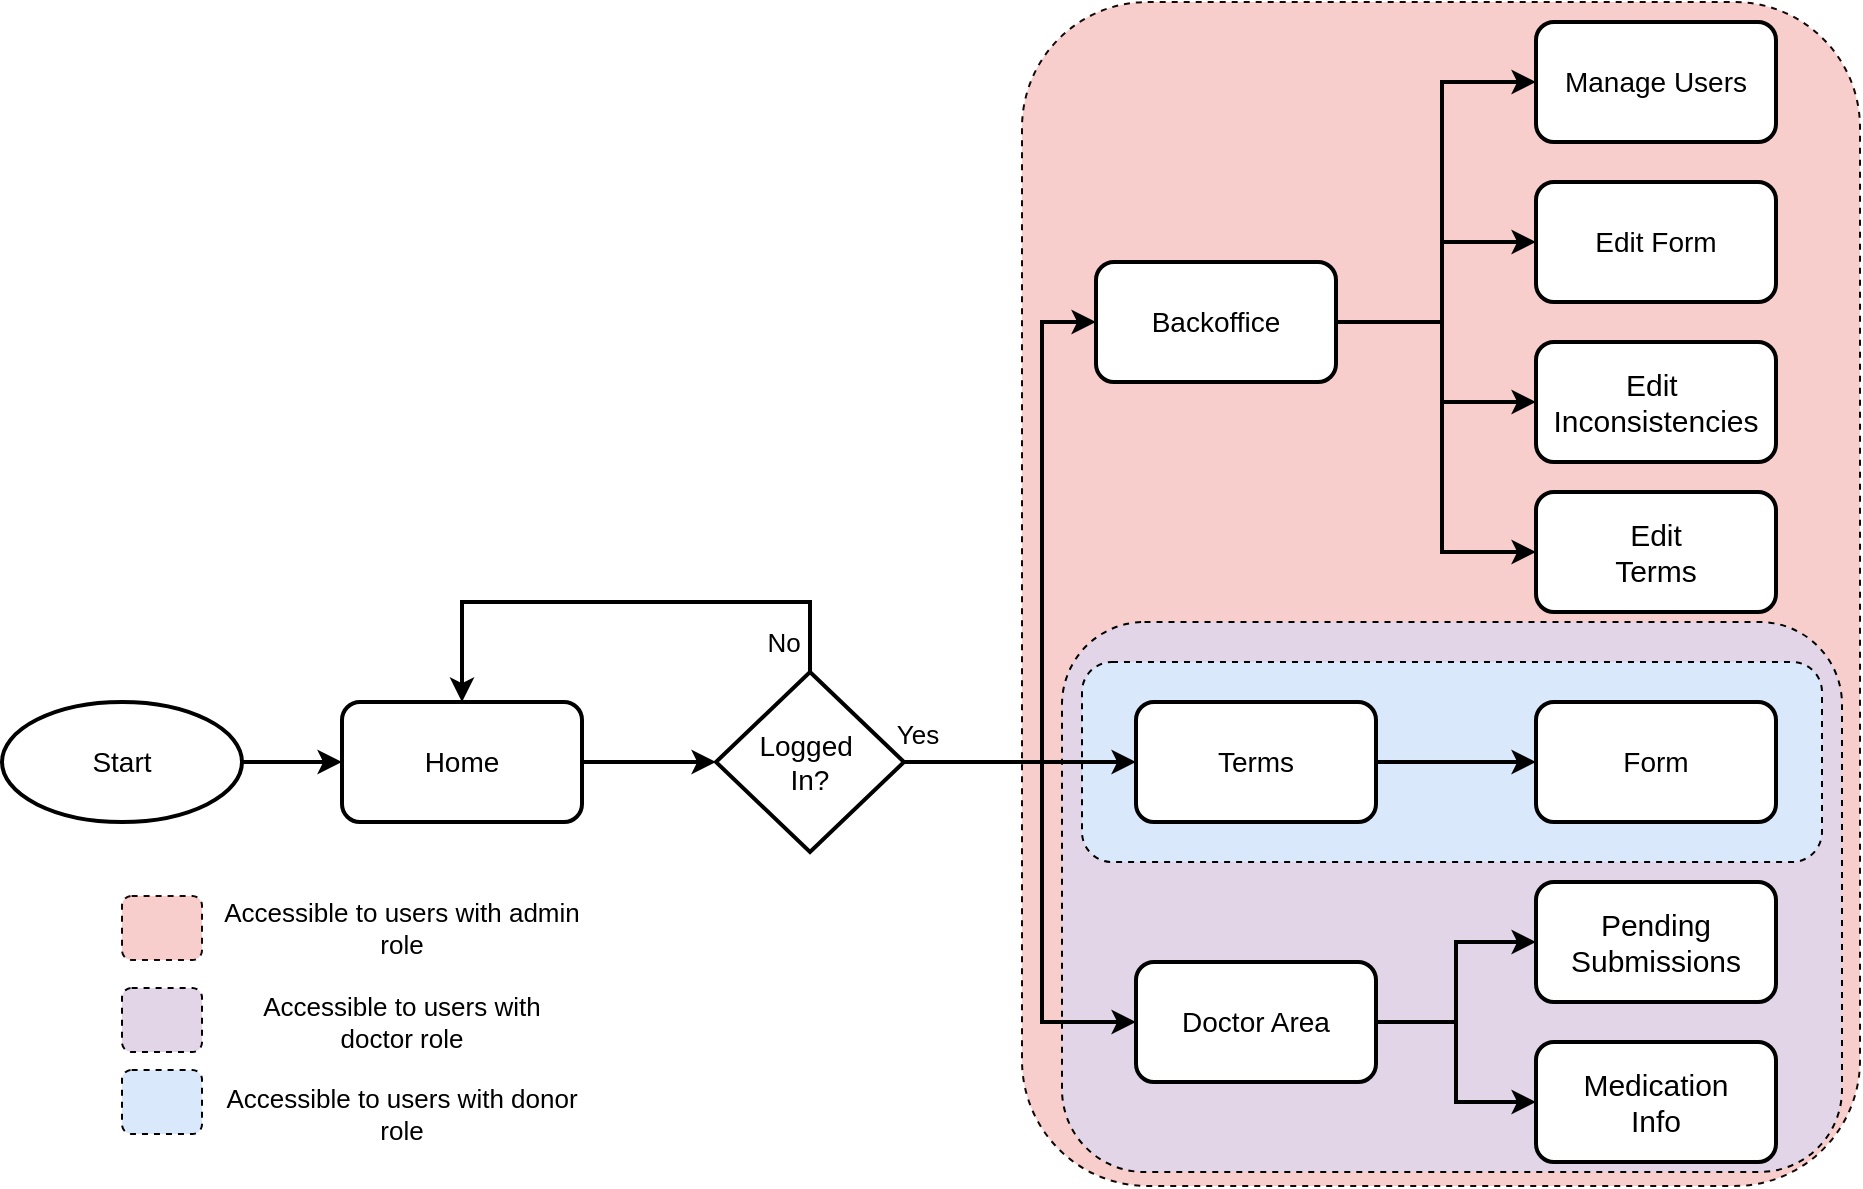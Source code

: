 <mxfile version="24.7.5">
  <diagram name="Page-1" id="3A66METMth8Vbupnnl0n">
    <mxGraphModel dx="1909" dy="2196" grid="1" gridSize="10" guides="1" tooltips="1" connect="1" arrows="1" fold="1" page="1" pageScale="1" pageWidth="827" pageHeight="1169" math="0" shadow="0">
      <root>
        <mxCell id="0" />
        <mxCell id="1" parent="0" />
        <mxCell id="1xV-sr9cjHd3LcYHCVS8-10" value="" style="rounded=1;whiteSpace=wrap;html=1;fillColor=#f8cecc;strokeColor=#140909;dashed=1;" vertex="1" parent="1">
          <mxGeometry x="520" y="-40" width="419" height="592" as="geometry" />
        </mxCell>
        <mxCell id="1xV-sr9cjHd3LcYHCVS8-12" value="" style="rounded=1;whiteSpace=wrap;html=1;fillColor=#e1d5e7;strokeColor=#000000;dashed=1;" vertex="1" parent="1">
          <mxGeometry x="540" y="270" width="390" height="275" as="geometry" />
        </mxCell>
        <mxCell id="1xV-sr9cjHd3LcYHCVS8-11" value="" style="rounded=1;whiteSpace=wrap;html=1;fillColor=#dae8fc;strokeColor=#000000;dashed=1;" vertex="1" parent="1">
          <mxGeometry x="550" y="290" width="370" height="100" as="geometry" />
        </mxCell>
        <mxCell id="6TZLIThA7y1S9sZSWOoX-13" style="edgeStyle=orthogonalEdgeStyle;rounded=0;orthogonalLoop=1;jettySize=auto;html=1;exitX=1;exitY=0.5;exitDx=0;exitDy=0;entryX=0;entryY=0.5;entryDx=0;entryDy=0;strokeWidth=2;" parent="1" source="6TZLIThA7y1S9sZSWOoX-1" target="6TZLIThA7y1S9sZSWOoX-2" edge="1">
          <mxGeometry relative="1" as="geometry" />
        </mxCell>
        <mxCell id="6TZLIThA7y1S9sZSWOoX-1" value="&lt;font style=&quot;font-size: 14px;&quot;&gt;Start&lt;/font&gt;" style="ellipse;whiteSpace=wrap;html=1;strokeWidth=2;" parent="1" vertex="1">
          <mxGeometry x="10" y="310" width="120" height="60" as="geometry" />
        </mxCell>
        <mxCell id="6TZLIThA7y1S9sZSWOoX-4" style="edgeStyle=orthogonalEdgeStyle;rounded=0;orthogonalLoop=1;jettySize=auto;html=1;exitX=1;exitY=0.5;exitDx=0;exitDy=0;entryX=0;entryY=0.5;entryDx=0;entryDy=0;strokeWidth=2;" parent="1" source="6TZLIThA7y1S9sZSWOoX-2" target="6TZLIThA7y1S9sZSWOoX-3" edge="1">
          <mxGeometry relative="1" as="geometry" />
        </mxCell>
        <mxCell id="6TZLIThA7y1S9sZSWOoX-2" value="&lt;font style=&quot;font-size: 14px;&quot;&gt;Home&lt;/font&gt;" style="rounded=1;whiteSpace=wrap;html=1;strokeWidth=2;" parent="1" vertex="1">
          <mxGeometry x="180" y="310" width="120" height="60" as="geometry" />
        </mxCell>
        <mxCell id="6TZLIThA7y1S9sZSWOoX-7" style="edgeStyle=orthogonalEdgeStyle;rounded=0;orthogonalLoop=1;jettySize=auto;html=1;exitX=1;exitY=0.5;exitDx=0;exitDy=0;entryX=0;entryY=0.5;entryDx=0;entryDy=0;strokeWidth=2;" parent="1" source="6TZLIThA7y1S9sZSWOoX-3" target="6TZLIThA7y1S9sZSWOoX-6" edge="1">
          <mxGeometry relative="1" as="geometry">
            <mxPoint x="498.0" y="340" as="sourcePoint" />
          </mxGeometry>
        </mxCell>
        <mxCell id="1xV-sr9cjHd3LcYHCVS8-3" style="edgeStyle=orthogonalEdgeStyle;rounded=0;orthogonalLoop=1;jettySize=auto;html=1;exitX=0.5;exitY=0;exitDx=0;exitDy=0;entryX=0.5;entryY=0;entryDx=0;entryDy=0;strokeWidth=2;" edge="1" parent="1" source="6TZLIThA7y1S9sZSWOoX-3" target="6TZLIThA7y1S9sZSWOoX-2">
          <mxGeometry relative="1" as="geometry">
            <Array as="points">
              <mxPoint x="414" y="260" />
              <mxPoint x="240" y="260" />
            </Array>
          </mxGeometry>
        </mxCell>
        <mxCell id="1xV-sr9cjHd3LcYHCVS8-6" style="edgeStyle=orthogonalEdgeStyle;rounded=0;orthogonalLoop=1;jettySize=auto;html=1;exitX=1;exitY=0.5;exitDx=0;exitDy=0;entryX=0;entryY=0.5;entryDx=0;entryDy=0;strokeWidth=2;" edge="1" parent="1" source="6TZLIThA7y1S9sZSWOoX-3" target="6TZLIThA7y1S9sZSWOoX-8">
          <mxGeometry relative="1" as="geometry">
            <mxPoint x="498.0" y="340" as="sourcePoint" />
            <Array as="points">
              <mxPoint x="530" y="340" />
              <mxPoint x="530" y="120" />
            </Array>
          </mxGeometry>
        </mxCell>
        <mxCell id="1xV-sr9cjHd3LcYHCVS8-7" style="edgeStyle=orthogonalEdgeStyle;rounded=0;orthogonalLoop=1;jettySize=auto;html=1;exitX=1;exitY=0.5;exitDx=0;exitDy=0;entryX=0;entryY=0.5;entryDx=0;entryDy=0;strokeWidth=2;" edge="1" parent="1" source="6TZLIThA7y1S9sZSWOoX-3" target="6TZLIThA7y1S9sZSWOoX-9">
          <mxGeometry relative="1" as="geometry">
            <mxPoint x="498.0" y="340" as="sourcePoint" />
            <Array as="points">
              <mxPoint x="530" y="340" />
              <mxPoint x="530" y="470" />
            </Array>
          </mxGeometry>
        </mxCell>
        <mxCell id="6TZLIThA7y1S9sZSWOoX-3" value="&lt;font style=&quot;font-size: 14px;&quot;&gt;Logged&amp;nbsp;&lt;/font&gt;&lt;div style=&quot;font-size: 14px;&quot;&gt;&lt;font style=&quot;font-size: 14px;&quot;&gt;In?&lt;/font&gt;&lt;/div&gt;" style="rhombus;whiteSpace=wrap;html=1;strokeWidth=2;" parent="1" vertex="1">
          <mxGeometry x="367" y="295" width="94" height="90" as="geometry" />
        </mxCell>
        <mxCell id="6TZLIThA7y1S9sZSWOoX-31" style="edgeStyle=orthogonalEdgeStyle;rounded=0;orthogonalLoop=1;jettySize=auto;html=1;exitX=1;exitY=0.5;exitDx=0;exitDy=0;entryX=0;entryY=0.5;entryDx=0;entryDy=0;strokeWidth=2;" parent="1" source="6TZLIThA7y1S9sZSWOoX-6" target="6TZLIThA7y1S9sZSWOoX-30" edge="1">
          <mxGeometry relative="1" as="geometry" />
        </mxCell>
        <mxCell id="6TZLIThA7y1S9sZSWOoX-6" value="&lt;font style=&quot;font-size: 14px;&quot;&gt;Terms&lt;/font&gt;" style="rounded=1;whiteSpace=wrap;html=1;strokeWidth=2;" parent="1" vertex="1">
          <mxGeometry x="577" y="310" width="120" height="60" as="geometry" />
        </mxCell>
        <mxCell id="6TZLIThA7y1S9sZSWOoX-22" style="edgeStyle=orthogonalEdgeStyle;rounded=0;orthogonalLoop=1;jettySize=auto;html=1;exitX=1;exitY=0.5;exitDx=0;exitDy=0;entryX=0;entryY=0.5;entryDx=0;entryDy=0;strokeWidth=2;" parent="1" source="6TZLIThA7y1S9sZSWOoX-8" target="6TZLIThA7y1S9sZSWOoX-21" edge="1">
          <mxGeometry relative="1" as="geometry">
            <Array as="points">
              <mxPoint x="730" y="120" />
              <mxPoint x="730" y="80" />
            </Array>
          </mxGeometry>
        </mxCell>
        <mxCell id="6TZLIThA7y1S9sZSWOoX-8" value="&lt;font style=&quot;font-size: 14px;&quot;&gt;Backoffice&lt;/font&gt;" style="rounded=1;whiteSpace=wrap;html=1;strokeWidth=2;" parent="1" vertex="1">
          <mxGeometry x="557" y="90" width="120" height="60" as="geometry" />
        </mxCell>
        <mxCell id="1xV-sr9cjHd3LcYHCVS8-8" style="edgeStyle=orthogonalEdgeStyle;rounded=0;orthogonalLoop=1;jettySize=auto;html=1;exitX=1;exitY=0.5;exitDx=0;exitDy=0;entryX=0;entryY=0.5;entryDx=0;entryDy=0;strokeWidth=2;" edge="1" parent="1" source="6TZLIThA7y1S9sZSWOoX-9" target="1xV-sr9cjHd3LcYHCVS8-1">
          <mxGeometry relative="1" as="geometry" />
        </mxCell>
        <mxCell id="1xV-sr9cjHd3LcYHCVS8-9" style="edgeStyle=orthogonalEdgeStyle;rounded=0;orthogonalLoop=1;jettySize=auto;html=1;exitX=1;exitY=0.5;exitDx=0;exitDy=0;strokeWidth=2;" edge="1" parent="1" source="6TZLIThA7y1S9sZSWOoX-9" target="1xV-sr9cjHd3LcYHCVS8-2">
          <mxGeometry relative="1" as="geometry" />
        </mxCell>
        <mxCell id="6TZLIThA7y1S9sZSWOoX-9" value="&lt;font style=&quot;font-size: 14px;&quot;&gt;Doctor Area&lt;/font&gt;" style="rounded=1;whiteSpace=wrap;html=1;strokeWidth=2;" parent="1" vertex="1">
          <mxGeometry x="577" y="440" width="120" height="60" as="geometry" />
        </mxCell>
        <mxCell id="6TZLIThA7y1S9sZSWOoX-21" value="&lt;font style=&quot;font-size: 14px;&quot;&gt;Edit Form&lt;/font&gt;" style="rounded=1;whiteSpace=wrap;html=1;strokeWidth=2;" parent="1" vertex="1">
          <mxGeometry x="777" y="50" width="120" height="60" as="geometry" />
        </mxCell>
        <mxCell id="6TZLIThA7y1S9sZSWOoX-23" value="&lt;font style=&quot;font-size: 15px;&quot;&gt;Edit&amp;nbsp;&lt;/font&gt;&lt;div style=&quot;font-size: 15px;&quot;&gt;&lt;font style=&quot;font-size: 15px;&quot;&gt;Inconsistencies&lt;/font&gt;&lt;/div&gt;" style="rounded=1;whiteSpace=wrap;html=1;strokeWidth=2;" parent="1" vertex="1">
          <mxGeometry x="777" y="130" width="120" height="60" as="geometry" />
        </mxCell>
        <mxCell id="6TZLIThA7y1S9sZSWOoX-24" value="&lt;font style=&quot;font-size: 14px;&quot;&gt;Manage Users&lt;/font&gt;" style="rounded=1;whiteSpace=wrap;html=1;strokeWidth=2;" parent="1" vertex="1">
          <mxGeometry x="777" y="-30" width="120" height="60" as="geometry" />
        </mxCell>
        <mxCell id="6TZLIThA7y1S9sZSWOoX-28" value="" style="endArrow=classic;startArrow=classic;html=1;rounded=0;edgeStyle=orthogonalEdgeStyle;entryX=0;entryY=0.5;entryDx=0;entryDy=0;exitX=0;exitY=0.5;exitDx=0;exitDy=0;strokeWidth=2;" parent="1" source="6TZLIThA7y1S9sZSWOoX-23" target="6TZLIThA7y1S9sZSWOoX-24" edge="1">
          <mxGeometry width="50" height="50" relative="1" as="geometry">
            <mxPoint x="597" y="255" as="sourcePoint" />
            <mxPoint x="647" y="205" as="targetPoint" />
            <Array as="points">
              <mxPoint x="730" y="160" />
              <mxPoint x="730" />
            </Array>
          </mxGeometry>
        </mxCell>
        <mxCell id="6TZLIThA7y1S9sZSWOoX-30" value="&lt;font style=&quot;font-size: 14px;&quot;&gt;Form&lt;/font&gt;" style="rounded=1;whiteSpace=wrap;html=1;strokeWidth=2;" parent="1" vertex="1">
          <mxGeometry x="777" y="310" width="120" height="60" as="geometry" />
        </mxCell>
        <mxCell id="6TZLIThA7y1S9sZSWOoX-32" value="&lt;span style=&quot;font-size: 15px;&quot;&gt;Edit&lt;/span&gt;&lt;div&gt;&lt;span style=&quot;font-size: 15px;&quot;&gt;Terms&lt;/span&gt;&lt;/div&gt;" style="rounded=1;whiteSpace=wrap;html=1;strokeWidth=2;" parent="1" vertex="1">
          <mxGeometry x="777" y="205" width="120" height="60" as="geometry" />
        </mxCell>
        <mxCell id="6TZLIThA7y1S9sZSWOoX-33" value="" style="endArrow=classic;html=1;rounded=0;strokeWidth=2;entryX=0;entryY=0.5;entryDx=0;entryDy=0;exitX=1;exitY=0.5;exitDx=0;exitDy=0;edgeStyle=orthogonalEdgeStyle;" parent="1" target="6TZLIThA7y1S9sZSWOoX-32" edge="1" source="6TZLIThA7y1S9sZSWOoX-8">
          <mxGeometry width="50" height="50" relative="1" as="geometry">
            <mxPoint x="727" y="160" as="sourcePoint" />
            <mxPoint x="737" y="235" as="targetPoint" />
            <Array as="points">
              <mxPoint x="730" y="120" />
              <mxPoint x="730" y="235" />
            </Array>
          </mxGeometry>
        </mxCell>
        <mxCell id="1xV-sr9cjHd3LcYHCVS8-1" value="&lt;span style=&quot;font-size: 15px;&quot;&gt;Pending&lt;/span&gt;&lt;div&gt;&lt;span style=&quot;font-size: 15px;&quot;&gt;Submissions&lt;/span&gt;&lt;/div&gt;" style="rounded=1;whiteSpace=wrap;html=1;strokeWidth=2;" vertex="1" parent="1">
          <mxGeometry x="777" y="400" width="120" height="60" as="geometry" />
        </mxCell>
        <mxCell id="1xV-sr9cjHd3LcYHCVS8-2" value="&lt;span style=&quot;font-size: 15px;&quot;&gt;Medication&lt;/span&gt;&lt;div&gt;&lt;span style=&quot;font-size: 15px;&quot;&gt;Info&lt;/span&gt;&lt;/div&gt;" style="rounded=1;whiteSpace=wrap;html=1;strokeWidth=2;" vertex="1" parent="1">
          <mxGeometry x="777" y="480" width="120" height="60" as="geometry" />
        </mxCell>
        <mxCell id="1xV-sr9cjHd3LcYHCVS8-4" value="&lt;font style=&quot;font-size: 13px;&quot;&gt;Yes&lt;/font&gt;" style="text;html=1;align=center;verticalAlign=middle;whiteSpace=wrap;rounded=0;" vertex="1" parent="1">
          <mxGeometry x="453" y="316" width="30" height="20" as="geometry" />
        </mxCell>
        <mxCell id="1xV-sr9cjHd3LcYHCVS8-5" value="&lt;font style=&quot;font-size: 13px;&quot;&gt;No&lt;/font&gt;" style="text;html=1;align=center;verticalAlign=middle;whiteSpace=wrap;rounded=0;" vertex="1" parent="1">
          <mxGeometry x="388" y="265" width="26" height="30" as="geometry" />
        </mxCell>
        <mxCell id="1xV-sr9cjHd3LcYHCVS8-14" value="" style="rounded=1;whiteSpace=wrap;html=1;fillColor=#f8cecc;strokeColor=#140909;dashed=1;" vertex="1" parent="1">
          <mxGeometry x="70" y="407" width="40" height="32" as="geometry" />
        </mxCell>
        <mxCell id="1xV-sr9cjHd3LcYHCVS8-15" value="&lt;font style=&quot;font-size: 13px;&quot;&gt;Accessible to users with admin role&lt;/font&gt;" style="text;html=1;align=center;verticalAlign=middle;whiteSpace=wrap;rounded=0;" vertex="1" parent="1">
          <mxGeometry x="120" y="408" width="180" height="30" as="geometry" />
        </mxCell>
        <mxCell id="1xV-sr9cjHd3LcYHCVS8-17" value="&lt;font style=&quot;font-size: 13px;&quot;&gt;Accessible to users with doctor role&lt;/font&gt;" style="text;html=1;align=center;verticalAlign=middle;whiteSpace=wrap;rounded=0;" vertex="1" parent="1">
          <mxGeometry x="120" y="455" width="180" height="30" as="geometry" />
        </mxCell>
        <mxCell id="1xV-sr9cjHd3LcYHCVS8-19" value="&lt;font style=&quot;font-size: 13px;&quot;&gt;Accessible to users with donor role&lt;/font&gt;" style="text;html=1;align=center;verticalAlign=middle;whiteSpace=wrap;rounded=0;" vertex="1" parent="1">
          <mxGeometry x="120" y="501" width="180" height="30" as="geometry" />
        </mxCell>
        <mxCell id="1xV-sr9cjHd3LcYHCVS8-20" value="" style="rounded=1;whiteSpace=wrap;html=1;fillColor=#dae8fc;strokeColor=#000000;dashed=1;" vertex="1" parent="1">
          <mxGeometry x="70" y="494" width="40" height="32" as="geometry" />
        </mxCell>
        <mxCell id="1xV-sr9cjHd3LcYHCVS8-22" value="" style="rounded=1;whiteSpace=wrap;html=1;fillColor=#e1d5e7;strokeColor=#000000;dashed=1;" vertex="1" parent="1">
          <mxGeometry x="70" y="453" width="40" height="32" as="geometry" />
        </mxCell>
      </root>
    </mxGraphModel>
  </diagram>
</mxfile>
